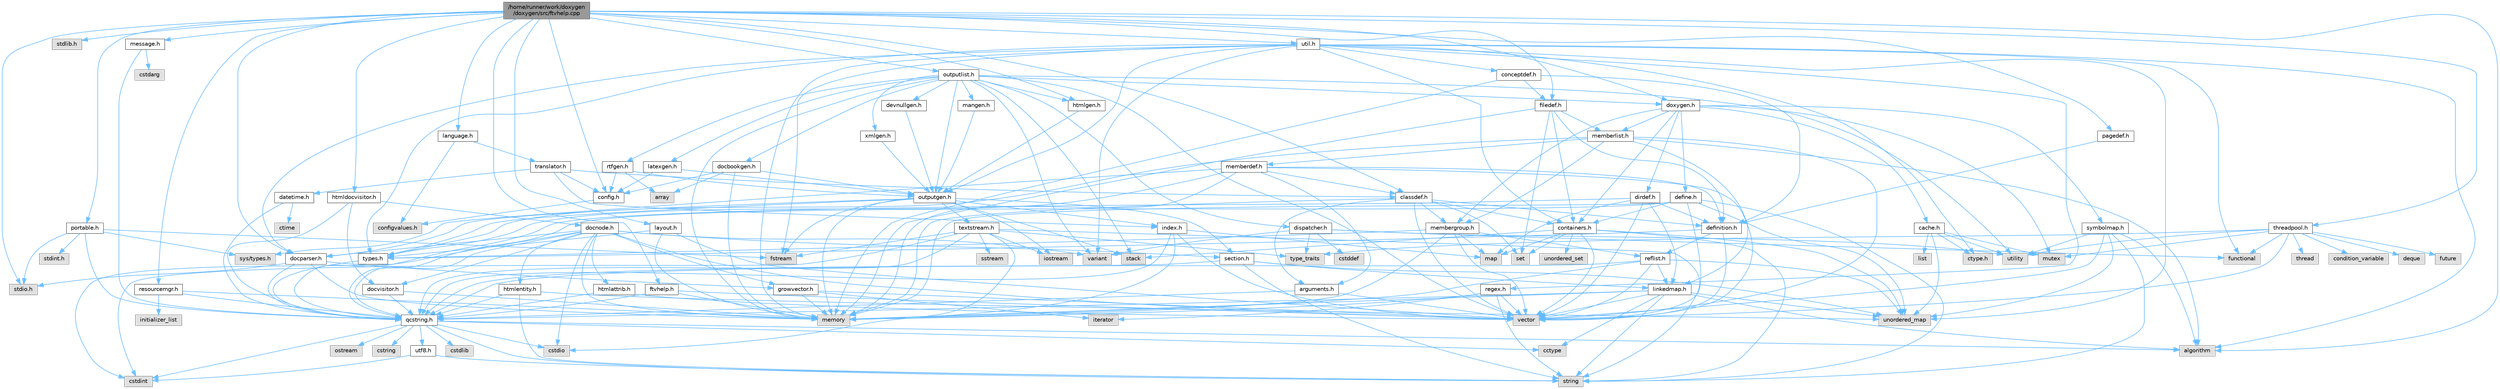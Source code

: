 digraph "/home/runner/work/doxygen/doxygen/src/ftvhelp.cpp"
{
 // INTERACTIVE_SVG=YES
 // LATEX_PDF_SIZE
  bgcolor="transparent";
  edge [fontname=Helvetica,fontsize=10,labelfontname=Helvetica,labelfontsize=10];
  node [fontname=Helvetica,fontsize=10,shape=box,height=0.2,width=0.4];
  Node1 [id="Node000001",label="/home/runner/work/doxygen\l/doxygen/src/ftvhelp.cpp",height=0.2,width=0.4,color="gray40", fillcolor="grey60", style="filled", fontcolor="black"];
  Node1 -> Node2 [id="edge1_Node000001_Node000002",color="steelblue1",style="solid"];
  Node2 [id="Node000002",label="stdio.h",height=0.2,width=0.4,color="grey60", fillcolor="#E0E0E0", style="filled"];
  Node1 -> Node3 [id="edge2_Node000001_Node000003",color="steelblue1",style="solid"];
  Node3 [id="Node000003",label="stdlib.h",height=0.2,width=0.4,color="grey60", fillcolor="#E0E0E0", style="filled"];
  Node1 -> Node4 [id="edge3_Node000001_Node000004",color="steelblue1",style="solid"];
  Node4 [id="Node000004",label="algorithm",height=0.2,width=0.4,color="grey60", fillcolor="#E0E0E0", style="filled"];
  Node1 -> Node5 [id="edge4_Node000001_Node000005",color="steelblue1",style="solid"];
  Node5 [id="Node000005",label="ftvhelp.h",height=0.2,width=0.4,color="grey40", fillcolor="white", style="filled",URL="$d2/d4a/ftvhelp_8h.html",tooltip=" "];
  Node5 -> Node6 [id="edge5_Node000005_Node000006",color="steelblue1",style="solid"];
  Node6 [id="Node000006",label="memory",height=0.2,width=0.4,color="grey60", fillcolor="#E0E0E0", style="filled"];
  Node5 -> Node7 [id="edge6_Node000005_Node000007",color="steelblue1",style="solid"];
  Node7 [id="Node000007",label="vector",height=0.2,width=0.4,color="grey60", fillcolor="#E0E0E0", style="filled"];
  Node5 -> Node8 [id="edge7_Node000005_Node000008",color="steelblue1",style="solid"];
  Node8 [id="Node000008",label="qcstring.h",height=0.2,width=0.4,color="grey40", fillcolor="white", style="filled",URL="$d7/d5c/qcstring_8h.html",tooltip=" "];
  Node8 -> Node9 [id="edge8_Node000008_Node000009",color="steelblue1",style="solid"];
  Node9 [id="Node000009",label="string",height=0.2,width=0.4,color="grey60", fillcolor="#E0E0E0", style="filled"];
  Node8 -> Node4 [id="edge9_Node000008_Node000004",color="steelblue1",style="solid"];
  Node8 -> Node10 [id="edge10_Node000008_Node000010",color="steelblue1",style="solid"];
  Node10 [id="Node000010",label="cctype",height=0.2,width=0.4,color="grey60", fillcolor="#E0E0E0", style="filled"];
  Node8 -> Node11 [id="edge11_Node000008_Node000011",color="steelblue1",style="solid"];
  Node11 [id="Node000011",label="cstring",height=0.2,width=0.4,color="grey60", fillcolor="#E0E0E0", style="filled"];
  Node8 -> Node12 [id="edge12_Node000008_Node000012",color="steelblue1",style="solid"];
  Node12 [id="Node000012",label="cstdio",height=0.2,width=0.4,color="grey60", fillcolor="#E0E0E0", style="filled"];
  Node8 -> Node13 [id="edge13_Node000008_Node000013",color="steelblue1",style="solid"];
  Node13 [id="Node000013",label="cstdlib",height=0.2,width=0.4,color="grey60", fillcolor="#E0E0E0", style="filled"];
  Node8 -> Node14 [id="edge14_Node000008_Node000014",color="steelblue1",style="solid"];
  Node14 [id="Node000014",label="cstdint",height=0.2,width=0.4,color="grey60", fillcolor="#E0E0E0", style="filled"];
  Node8 -> Node15 [id="edge15_Node000008_Node000015",color="steelblue1",style="solid"];
  Node15 [id="Node000015",label="ostream",height=0.2,width=0.4,color="grey60", fillcolor="#E0E0E0", style="filled"];
  Node8 -> Node16 [id="edge16_Node000008_Node000016",color="steelblue1",style="solid"];
  Node16 [id="Node000016",label="utf8.h",height=0.2,width=0.4,color="grey40", fillcolor="white", style="filled",URL="$db/d7c/utf8_8h.html",tooltip="Various UTF8 related helper functions."];
  Node16 -> Node14 [id="edge17_Node000016_Node000014",color="steelblue1",style="solid"];
  Node16 -> Node9 [id="edge18_Node000016_Node000009",color="steelblue1",style="solid"];
  Node1 -> Node17 [id="edge19_Node000001_Node000017",color="steelblue1",style="solid"];
  Node17 [id="Node000017",label="config.h",height=0.2,width=0.4,color="grey40", fillcolor="white", style="filled",URL="$db/d16/config_8h.html",tooltip=" "];
  Node17 -> Node18 [id="edge20_Node000017_Node000018",color="steelblue1",style="solid"];
  Node18 [id="Node000018",label="configvalues.h",height=0.2,width=0.4,color="grey60", fillcolor="#E0E0E0", style="filled"];
  Node1 -> Node19 [id="edge21_Node000001_Node000019",color="steelblue1",style="solid"];
  Node19 [id="Node000019",label="message.h",height=0.2,width=0.4,color="grey40", fillcolor="white", style="filled",URL="$d2/d0d/message_8h.html",tooltip=" "];
  Node19 -> Node20 [id="edge22_Node000019_Node000020",color="steelblue1",style="solid"];
  Node20 [id="Node000020",label="cstdarg",height=0.2,width=0.4,color="grey60", fillcolor="#E0E0E0", style="filled"];
  Node19 -> Node8 [id="edge23_Node000019_Node000008",color="steelblue1",style="solid"];
  Node1 -> Node21 [id="edge24_Node000001_Node000021",color="steelblue1",style="solid"];
  Node21 [id="Node000021",label="doxygen.h",height=0.2,width=0.4,color="grey40", fillcolor="white", style="filled",URL="$d1/da1/doxygen_8h.html",tooltip=" "];
  Node21 -> Node22 [id="edge25_Node000021_Node000022",color="steelblue1",style="solid"];
  Node22 [id="Node000022",label="mutex",height=0.2,width=0.4,color="grey60", fillcolor="#E0E0E0", style="filled"];
  Node21 -> Node23 [id="edge26_Node000021_Node000023",color="steelblue1",style="solid"];
  Node23 [id="Node000023",label="containers.h",height=0.2,width=0.4,color="grey40", fillcolor="white", style="filled",URL="$d5/d75/containers_8h.html",tooltip=" "];
  Node23 -> Node7 [id="edge27_Node000023_Node000007",color="steelblue1",style="solid"];
  Node23 -> Node9 [id="edge28_Node000023_Node000009",color="steelblue1",style="solid"];
  Node23 -> Node24 [id="edge29_Node000023_Node000024",color="steelblue1",style="solid"];
  Node24 [id="Node000024",label="set",height=0.2,width=0.4,color="grey60", fillcolor="#E0E0E0", style="filled"];
  Node23 -> Node25 [id="edge30_Node000023_Node000025",color="steelblue1",style="solid"];
  Node25 [id="Node000025",label="map",height=0.2,width=0.4,color="grey60", fillcolor="#E0E0E0", style="filled"];
  Node23 -> Node26 [id="edge31_Node000023_Node000026",color="steelblue1",style="solid"];
  Node26 [id="Node000026",label="unordered_set",height=0.2,width=0.4,color="grey60", fillcolor="#E0E0E0", style="filled"];
  Node23 -> Node27 [id="edge32_Node000023_Node000027",color="steelblue1",style="solid"];
  Node27 [id="Node000027",label="unordered_map",height=0.2,width=0.4,color="grey60", fillcolor="#E0E0E0", style="filled"];
  Node23 -> Node28 [id="edge33_Node000023_Node000028",color="steelblue1",style="solid"];
  Node28 [id="Node000028",label="stack",height=0.2,width=0.4,color="grey60", fillcolor="#E0E0E0", style="filled"];
  Node21 -> Node29 [id="edge34_Node000021_Node000029",color="steelblue1",style="solid"];
  Node29 [id="Node000029",label="membergroup.h",height=0.2,width=0.4,color="grey40", fillcolor="white", style="filled",URL="$d9/d11/membergroup_8h.html",tooltip=" "];
  Node29 -> Node7 [id="edge35_Node000029_Node000007",color="steelblue1",style="solid"];
  Node29 -> Node25 [id="edge36_Node000029_Node000025",color="steelblue1",style="solid"];
  Node29 -> Node6 [id="edge37_Node000029_Node000006",color="steelblue1",style="solid"];
  Node29 -> Node30 [id="edge38_Node000029_Node000030",color="steelblue1",style="solid"];
  Node30 [id="Node000030",label="types.h",height=0.2,width=0.4,color="grey40", fillcolor="white", style="filled",URL="$d9/d49/types_8h.html",tooltip="This file contains a number of basic enums and types."];
  Node30 -> Node8 [id="edge39_Node000030_Node000008",color="steelblue1",style="solid"];
  Node29 -> Node31 [id="edge40_Node000029_Node000031",color="steelblue1",style="solid"];
  Node31 [id="Node000031",label="reflist.h",height=0.2,width=0.4,color="grey40", fillcolor="white", style="filled",URL="$d1/d02/reflist_8h.html",tooltip=" "];
  Node31 -> Node7 [id="edge41_Node000031_Node000007",color="steelblue1",style="solid"];
  Node31 -> Node27 [id="edge42_Node000031_Node000027",color="steelblue1",style="solid"];
  Node31 -> Node6 [id="edge43_Node000031_Node000006",color="steelblue1",style="solid"];
  Node31 -> Node8 [id="edge44_Node000031_Node000008",color="steelblue1",style="solid"];
  Node31 -> Node32 [id="edge45_Node000031_Node000032",color="steelblue1",style="solid"];
  Node32 [id="Node000032",label="linkedmap.h",height=0.2,width=0.4,color="grey40", fillcolor="white", style="filled",URL="$da/de1/linkedmap_8h.html",tooltip=" "];
  Node32 -> Node27 [id="edge46_Node000032_Node000027",color="steelblue1",style="solid"];
  Node32 -> Node7 [id="edge47_Node000032_Node000007",color="steelblue1",style="solid"];
  Node32 -> Node6 [id="edge48_Node000032_Node000006",color="steelblue1",style="solid"];
  Node32 -> Node9 [id="edge49_Node000032_Node000009",color="steelblue1",style="solid"];
  Node32 -> Node4 [id="edge50_Node000032_Node000004",color="steelblue1",style="solid"];
  Node32 -> Node10 [id="edge51_Node000032_Node000010",color="steelblue1",style="solid"];
  Node32 -> Node8 [id="edge52_Node000032_Node000008",color="steelblue1",style="solid"];
  Node21 -> Node33 [id="edge53_Node000021_Node000033",color="steelblue1",style="solid"];
  Node33 [id="Node000033",label="dirdef.h",height=0.2,width=0.4,color="grey40", fillcolor="white", style="filled",URL="$d6/d15/dirdef_8h.html",tooltip=" "];
  Node33 -> Node7 [id="edge54_Node000033_Node000007",color="steelblue1",style="solid"];
  Node33 -> Node25 [id="edge55_Node000033_Node000025",color="steelblue1",style="solid"];
  Node33 -> Node8 [id="edge56_Node000033_Node000008",color="steelblue1",style="solid"];
  Node33 -> Node32 [id="edge57_Node000033_Node000032",color="steelblue1",style="solid"];
  Node33 -> Node34 [id="edge58_Node000033_Node000034",color="steelblue1",style="solid"];
  Node34 [id="Node000034",label="definition.h",height=0.2,width=0.4,color="grey40", fillcolor="white", style="filled",URL="$df/da1/definition_8h.html",tooltip=" "];
  Node34 -> Node7 [id="edge59_Node000034_Node000007",color="steelblue1",style="solid"];
  Node34 -> Node30 [id="edge60_Node000034_Node000030",color="steelblue1",style="solid"];
  Node34 -> Node31 [id="edge61_Node000034_Node000031",color="steelblue1",style="solid"];
  Node21 -> Node35 [id="edge62_Node000021_Node000035",color="steelblue1",style="solid"];
  Node35 [id="Node000035",label="memberlist.h",height=0.2,width=0.4,color="grey40", fillcolor="white", style="filled",URL="$dd/d78/memberlist_8h.html",tooltip=" "];
  Node35 -> Node7 [id="edge63_Node000035_Node000007",color="steelblue1",style="solid"];
  Node35 -> Node4 [id="edge64_Node000035_Node000004",color="steelblue1",style="solid"];
  Node35 -> Node36 [id="edge65_Node000035_Node000036",color="steelblue1",style="solid"];
  Node36 [id="Node000036",label="memberdef.h",height=0.2,width=0.4,color="grey40", fillcolor="white", style="filled",URL="$d4/d46/memberdef_8h.html",tooltip=" "];
  Node36 -> Node7 [id="edge66_Node000036_Node000007",color="steelblue1",style="solid"];
  Node36 -> Node6 [id="edge67_Node000036_Node000006",color="steelblue1",style="solid"];
  Node36 -> Node37 [id="edge68_Node000036_Node000037",color="steelblue1",style="solid"];
  Node37 [id="Node000037",label="sys/types.h",height=0.2,width=0.4,color="grey60", fillcolor="#E0E0E0", style="filled"];
  Node36 -> Node30 [id="edge69_Node000036_Node000030",color="steelblue1",style="solid"];
  Node36 -> Node34 [id="edge70_Node000036_Node000034",color="steelblue1",style="solid"];
  Node36 -> Node38 [id="edge71_Node000036_Node000038",color="steelblue1",style="solid"];
  Node38 [id="Node000038",label="arguments.h",height=0.2,width=0.4,color="grey40", fillcolor="white", style="filled",URL="$df/d9b/arguments_8h.html",tooltip=" "];
  Node38 -> Node7 [id="edge72_Node000038_Node000007",color="steelblue1",style="solid"];
  Node38 -> Node8 [id="edge73_Node000038_Node000008",color="steelblue1",style="solid"];
  Node36 -> Node39 [id="edge74_Node000036_Node000039",color="steelblue1",style="solid"];
  Node39 [id="Node000039",label="classdef.h",height=0.2,width=0.4,color="grey40", fillcolor="white", style="filled",URL="$d1/da6/classdef_8h.html",tooltip=" "];
  Node39 -> Node6 [id="edge75_Node000039_Node000006",color="steelblue1",style="solid"];
  Node39 -> Node7 [id="edge76_Node000039_Node000007",color="steelblue1",style="solid"];
  Node39 -> Node24 [id="edge77_Node000039_Node000024",color="steelblue1",style="solid"];
  Node39 -> Node23 [id="edge78_Node000039_Node000023",color="steelblue1",style="solid"];
  Node39 -> Node34 [id="edge79_Node000039_Node000034",color="steelblue1",style="solid"];
  Node39 -> Node38 [id="edge80_Node000039_Node000038",color="steelblue1",style="solid"];
  Node39 -> Node29 [id="edge81_Node000039_Node000029",color="steelblue1",style="solid"];
  Node35 -> Node32 [id="edge82_Node000035_Node000032",color="steelblue1",style="solid"];
  Node35 -> Node30 [id="edge83_Node000035_Node000030",color="steelblue1",style="solid"];
  Node35 -> Node29 [id="edge84_Node000035_Node000029",color="steelblue1",style="solid"];
  Node21 -> Node40 [id="edge85_Node000021_Node000040",color="steelblue1",style="solid"];
  Node40 [id="Node000040",label="define.h",height=0.2,width=0.4,color="grey40", fillcolor="white", style="filled",URL="$df/d67/define_8h.html",tooltip=" "];
  Node40 -> Node7 [id="edge86_Node000040_Node000007",color="steelblue1",style="solid"];
  Node40 -> Node6 [id="edge87_Node000040_Node000006",color="steelblue1",style="solid"];
  Node40 -> Node9 [id="edge88_Node000040_Node000009",color="steelblue1",style="solid"];
  Node40 -> Node27 [id="edge89_Node000040_Node000027",color="steelblue1",style="solid"];
  Node40 -> Node8 [id="edge90_Node000040_Node000008",color="steelblue1",style="solid"];
  Node40 -> Node23 [id="edge91_Node000040_Node000023",color="steelblue1",style="solid"];
  Node21 -> Node41 [id="edge92_Node000021_Node000041",color="steelblue1",style="solid"];
  Node41 [id="Node000041",label="cache.h",height=0.2,width=0.4,color="grey40", fillcolor="white", style="filled",URL="$d3/d26/cache_8h.html",tooltip=" "];
  Node41 -> Node42 [id="edge93_Node000041_Node000042",color="steelblue1",style="solid"];
  Node42 [id="Node000042",label="list",height=0.2,width=0.4,color="grey60", fillcolor="#E0E0E0", style="filled"];
  Node41 -> Node27 [id="edge94_Node000041_Node000027",color="steelblue1",style="solid"];
  Node41 -> Node22 [id="edge95_Node000041_Node000022",color="steelblue1",style="solid"];
  Node41 -> Node43 [id="edge96_Node000041_Node000043",color="steelblue1",style="solid"];
  Node43 [id="Node000043",label="utility",height=0.2,width=0.4,color="grey60", fillcolor="#E0E0E0", style="filled"];
  Node41 -> Node44 [id="edge97_Node000041_Node000044",color="steelblue1",style="solid"];
  Node44 [id="Node000044",label="ctype.h",height=0.2,width=0.4,color="grey60", fillcolor="#E0E0E0", style="filled"];
  Node21 -> Node45 [id="edge98_Node000021_Node000045",color="steelblue1",style="solid"];
  Node45 [id="Node000045",label="symbolmap.h",height=0.2,width=0.4,color="grey40", fillcolor="white", style="filled",URL="$d7/ddd/symbolmap_8h.html",tooltip=" "];
  Node45 -> Node4 [id="edge99_Node000045_Node000004",color="steelblue1",style="solid"];
  Node45 -> Node27 [id="edge100_Node000045_Node000027",color="steelblue1",style="solid"];
  Node45 -> Node7 [id="edge101_Node000045_Node000007",color="steelblue1",style="solid"];
  Node45 -> Node9 [id="edge102_Node000045_Node000009",color="steelblue1",style="solid"];
  Node45 -> Node43 [id="edge103_Node000045_Node000043",color="steelblue1",style="solid"];
  Node1 -> Node46 [id="edge104_Node000001_Node000046",color="steelblue1",style="solid"];
  Node46 [id="Node000046",label="language.h",height=0.2,width=0.4,color="grey40", fillcolor="white", style="filled",URL="$d8/dce/language_8h.html",tooltip=" "];
  Node46 -> Node47 [id="edge105_Node000046_Node000047",color="steelblue1",style="solid"];
  Node47 [id="Node000047",label="translator.h",height=0.2,width=0.4,color="grey40", fillcolor="white", style="filled",URL="$d9/df1/translator_8h.html",tooltip=" "];
  Node47 -> Node39 [id="edge106_Node000047_Node000039",color="steelblue1",style="solid"];
  Node47 -> Node17 [id="edge107_Node000047_Node000017",color="steelblue1",style="solid"];
  Node47 -> Node48 [id="edge108_Node000047_Node000048",color="steelblue1",style="solid"];
  Node48 [id="Node000048",label="datetime.h",height=0.2,width=0.4,color="grey40", fillcolor="white", style="filled",URL="$de/d1b/datetime_8h.html",tooltip=" "];
  Node48 -> Node49 [id="edge109_Node000048_Node000049",color="steelblue1",style="solid"];
  Node49 [id="Node000049",label="ctime",height=0.2,width=0.4,color="grey60", fillcolor="#E0E0E0", style="filled"];
  Node48 -> Node8 [id="edge110_Node000048_Node000008",color="steelblue1",style="solid"];
  Node47 -> Node50 [id="edge111_Node000047_Node000050",color="steelblue1",style="solid"];
  Node50 [id="Node000050",label="index.h",height=0.2,width=0.4,color="grey40", fillcolor="white", style="filled",URL="$d1/db5/index_8h.html",tooltip=" "];
  Node50 -> Node6 [id="edge112_Node000050_Node000006",color="steelblue1",style="solid"];
  Node50 -> Node7 [id="edge113_Node000050_Node000007",color="steelblue1",style="solid"];
  Node50 -> Node25 [id="edge114_Node000050_Node000025",color="steelblue1",style="solid"];
  Node50 -> Node8 [id="edge115_Node000050_Node000008",color="steelblue1",style="solid"];
  Node46 -> Node18 [id="edge116_Node000046_Node000018",color="steelblue1",style="solid"];
  Node1 -> Node51 [id="edge117_Node000001_Node000051",color="steelblue1",style="solid"];
  Node51 [id="Node000051",label="htmlgen.h",height=0.2,width=0.4,color="grey40", fillcolor="white", style="filled",URL="$d8/d56/htmlgen_8h.html",tooltip=" "];
  Node51 -> Node52 [id="edge118_Node000051_Node000052",color="steelblue1",style="solid"];
  Node52 [id="Node000052",label="outputgen.h",height=0.2,width=0.4,color="grey40", fillcolor="white", style="filled",URL="$df/d06/outputgen_8h.html",tooltip=" "];
  Node52 -> Node6 [id="edge119_Node000052_Node000006",color="steelblue1",style="solid"];
  Node52 -> Node28 [id="edge120_Node000052_Node000028",color="steelblue1",style="solid"];
  Node52 -> Node53 [id="edge121_Node000052_Node000053",color="steelblue1",style="solid"];
  Node53 [id="Node000053",label="iostream",height=0.2,width=0.4,color="grey60", fillcolor="#E0E0E0", style="filled"];
  Node52 -> Node54 [id="edge122_Node000052_Node000054",color="steelblue1",style="solid"];
  Node54 [id="Node000054",label="fstream",height=0.2,width=0.4,color="grey60", fillcolor="#E0E0E0", style="filled"];
  Node52 -> Node30 [id="edge123_Node000052_Node000030",color="steelblue1",style="solid"];
  Node52 -> Node50 [id="edge124_Node000052_Node000050",color="steelblue1",style="solid"];
  Node52 -> Node55 [id="edge125_Node000052_Node000055",color="steelblue1",style="solid"];
  Node55 [id="Node000055",label="section.h",height=0.2,width=0.4,color="grey40", fillcolor="white", style="filled",URL="$d1/d2a/section_8h.html",tooltip=" "];
  Node55 -> Node9 [id="edge126_Node000055_Node000009",color="steelblue1",style="solid"];
  Node55 -> Node27 [id="edge127_Node000055_Node000027",color="steelblue1",style="solid"];
  Node55 -> Node8 [id="edge128_Node000055_Node000008",color="steelblue1",style="solid"];
  Node55 -> Node32 [id="edge129_Node000055_Node000032",color="steelblue1",style="solid"];
  Node52 -> Node56 [id="edge130_Node000052_Node000056",color="steelblue1",style="solid"];
  Node56 [id="Node000056",label="textstream.h",height=0.2,width=0.4,color="grey40", fillcolor="white", style="filled",URL="$d4/d7d/textstream_8h.html",tooltip=" "];
  Node56 -> Node9 [id="edge131_Node000056_Node000009",color="steelblue1",style="solid"];
  Node56 -> Node53 [id="edge132_Node000056_Node000053",color="steelblue1",style="solid"];
  Node56 -> Node57 [id="edge133_Node000056_Node000057",color="steelblue1",style="solid"];
  Node57 [id="Node000057",label="sstream",height=0.2,width=0.4,color="grey60", fillcolor="#E0E0E0", style="filled"];
  Node56 -> Node14 [id="edge134_Node000056_Node000014",color="steelblue1",style="solid"];
  Node56 -> Node12 [id="edge135_Node000056_Node000012",color="steelblue1",style="solid"];
  Node56 -> Node54 [id="edge136_Node000056_Node000054",color="steelblue1",style="solid"];
  Node56 -> Node58 [id="edge137_Node000056_Node000058",color="steelblue1",style="solid"];
  Node58 [id="Node000058",label="type_traits",height=0.2,width=0.4,color="grey60", fillcolor="#E0E0E0", style="filled"];
  Node56 -> Node8 [id="edge138_Node000056_Node000008",color="steelblue1",style="solid"];
  Node52 -> Node59 [id="edge139_Node000052_Node000059",color="steelblue1",style="solid"];
  Node59 [id="Node000059",label="docparser.h",height=0.2,width=0.4,color="grey40", fillcolor="white", style="filled",URL="$de/d9c/docparser_8h.html",tooltip=" "];
  Node59 -> Node2 [id="edge140_Node000059_Node000002",color="steelblue1",style="solid"];
  Node59 -> Node6 [id="edge141_Node000059_Node000006",color="steelblue1",style="solid"];
  Node59 -> Node8 [id="edge142_Node000059_Node000008",color="steelblue1",style="solid"];
  Node59 -> Node60 [id="edge143_Node000059_Node000060",color="steelblue1",style="solid"];
  Node60 [id="Node000060",label="growvector.h",height=0.2,width=0.4,color="grey40", fillcolor="white", style="filled",URL="$d7/d50/growvector_8h.html",tooltip=" "];
  Node60 -> Node7 [id="edge144_Node000060_Node000007",color="steelblue1",style="solid"];
  Node60 -> Node6 [id="edge145_Node000060_Node000006",color="steelblue1",style="solid"];
  Node60 -> Node61 [id="edge146_Node000060_Node000061",color="steelblue1",style="solid"];
  Node61 [id="Node000061",label="iterator",height=0.2,width=0.4,color="grey60", fillcolor="#E0E0E0", style="filled"];
  Node1 -> Node62 [id="edge147_Node000001_Node000062",color="steelblue1",style="solid"];
  Node62 [id="Node000062",label="layout.h",height=0.2,width=0.4,color="grey40", fillcolor="white", style="filled",URL="$db/d51/layout_8h.html",tooltip=" "];
  Node62 -> Node6 [id="edge148_Node000062_Node000006",color="steelblue1",style="solid"];
  Node62 -> Node7 [id="edge149_Node000062_Node000007",color="steelblue1",style="solid"];
  Node62 -> Node30 [id="edge150_Node000062_Node000030",color="steelblue1",style="solid"];
  Node1 -> Node63 [id="edge151_Node000001_Node000063",color="steelblue1",style="solid"];
  Node63 [id="Node000063",label="pagedef.h",height=0.2,width=0.4,color="grey40", fillcolor="white", style="filled",URL="$dd/d66/pagedef_8h.html",tooltip=" "];
  Node63 -> Node34 [id="edge152_Node000063_Node000034",color="steelblue1",style="solid"];
  Node1 -> Node59 [id="edge153_Node000001_Node000059",color="steelblue1",style="solid"];
  Node1 -> Node64 [id="edge154_Node000001_Node000064",color="steelblue1",style="solid"];
  Node64 [id="Node000064",label="htmldocvisitor.h",height=0.2,width=0.4,color="grey40", fillcolor="white", style="filled",URL="$d0/d71/htmldocvisitor_8h.html",tooltip=" "];
  Node64 -> Node65 [id="edge155_Node000064_Node000065",color="steelblue1",style="solid"];
  Node65 [id="Node000065",label="docvisitor.h",height=0.2,width=0.4,color="grey40", fillcolor="white", style="filled",URL="$d2/d3c/docvisitor_8h.html",tooltip=" "];
  Node65 -> Node6 [id="edge156_Node000065_Node000006",color="steelblue1",style="solid"];
  Node65 -> Node8 [id="edge157_Node000065_Node000008",color="steelblue1",style="solid"];
  Node64 -> Node66 [id="edge158_Node000064_Node000066",color="steelblue1",style="solid"];
  Node66 [id="Node000066",label="docnode.h",height=0.2,width=0.4,color="grey40", fillcolor="white", style="filled",URL="$de/d2b/docnode_8h.html",tooltip=" "];
  Node66 -> Node12 [id="edge159_Node000066_Node000012",color="steelblue1",style="solid"];
  Node66 -> Node14 [id="edge160_Node000066_Node000014",color="steelblue1",style="solid"];
  Node66 -> Node7 [id="edge161_Node000066_Node000007",color="steelblue1",style="solid"];
  Node66 -> Node6 [id="edge162_Node000066_Node000006",color="steelblue1",style="solid"];
  Node66 -> Node67 [id="edge163_Node000066_Node000067",color="steelblue1",style="solid"];
  Node67 [id="Node000067",label="variant",height=0.2,width=0.4,color="grey60", fillcolor="#E0E0E0", style="filled"];
  Node66 -> Node8 [id="edge164_Node000066_Node000008",color="steelblue1",style="solid"];
  Node66 -> Node65 [id="edge165_Node000066_Node000065",color="steelblue1",style="solid"];
  Node66 -> Node59 [id="edge166_Node000066_Node000059",color="steelblue1",style="solid"];
  Node66 -> Node68 [id="edge167_Node000066_Node000068",color="steelblue1",style="solid"];
  Node68 [id="Node000068",label="htmlattrib.h",height=0.2,width=0.4,color="grey40", fillcolor="white", style="filled",URL="$d0/d73/htmlattrib_8h.html",tooltip=" "];
  Node68 -> Node7 [id="edge168_Node000068_Node000007",color="steelblue1",style="solid"];
  Node68 -> Node8 [id="edge169_Node000068_Node000008",color="steelblue1",style="solid"];
  Node66 -> Node69 [id="edge170_Node000066_Node000069",color="steelblue1",style="solid"];
  Node69 [id="Node000069",label="htmlentity.h",height=0.2,width=0.4,color="grey40", fillcolor="white", style="filled",URL="$db/dc6/htmlentity_8h.html",tooltip=" "];
  Node69 -> Node27 [id="edge171_Node000069_Node000027",color="steelblue1",style="solid"];
  Node69 -> Node9 [id="edge172_Node000069_Node000009",color="steelblue1",style="solid"];
  Node69 -> Node8 [id="edge173_Node000069_Node000008",color="steelblue1",style="solid"];
  Node66 -> Node60 [id="edge174_Node000066_Node000060",color="steelblue1",style="solid"];
  Node66 -> Node55 [id="edge175_Node000066_Node000055",color="steelblue1",style="solid"];
  Node64 -> Node8 [id="edge176_Node000064_Node000008",color="steelblue1",style="solid"];
  Node1 -> Node70 [id="edge177_Node000001_Node000070",color="steelblue1",style="solid"];
  Node70 [id="Node000070",label="filedef.h",height=0.2,width=0.4,color="grey40", fillcolor="white", style="filled",URL="$d4/d3a/filedef_8h.html",tooltip=" "];
  Node70 -> Node6 [id="edge178_Node000070_Node000006",color="steelblue1",style="solid"];
  Node70 -> Node24 [id="edge179_Node000070_Node000024",color="steelblue1",style="solid"];
  Node70 -> Node34 [id="edge180_Node000070_Node000034",color="steelblue1",style="solid"];
  Node70 -> Node35 [id="edge181_Node000070_Node000035",color="steelblue1",style="solid"];
  Node70 -> Node23 [id="edge182_Node000070_Node000023",color="steelblue1",style="solid"];
  Node1 -> Node39 [id="edge183_Node000001_Node000039",color="steelblue1",style="solid"];
  Node1 -> Node71 [id="edge184_Node000001_Node000071",color="steelblue1",style="solid"];
  Node71 [id="Node000071",label="util.h",height=0.2,width=0.4,color="grey40", fillcolor="white", style="filled",URL="$d8/d3c/util_8h.html",tooltip="A bunch of utility functions."];
  Node71 -> Node6 [id="edge185_Node000071_Node000006",color="steelblue1",style="solid"];
  Node71 -> Node27 [id="edge186_Node000071_Node000027",color="steelblue1",style="solid"];
  Node71 -> Node4 [id="edge187_Node000071_Node000004",color="steelblue1",style="solid"];
  Node71 -> Node72 [id="edge188_Node000071_Node000072",color="steelblue1",style="solid"];
  Node72 [id="Node000072",label="functional",height=0.2,width=0.4,color="grey60", fillcolor="#E0E0E0", style="filled"];
  Node71 -> Node54 [id="edge189_Node000071_Node000054",color="steelblue1",style="solid"];
  Node71 -> Node67 [id="edge190_Node000071_Node000067",color="steelblue1",style="solid"];
  Node71 -> Node44 [id="edge191_Node000071_Node000044",color="steelblue1",style="solid"];
  Node71 -> Node30 [id="edge192_Node000071_Node000030",color="steelblue1",style="solid"];
  Node71 -> Node59 [id="edge193_Node000071_Node000059",color="steelblue1",style="solid"];
  Node71 -> Node23 [id="edge194_Node000071_Node000023",color="steelblue1",style="solid"];
  Node71 -> Node52 [id="edge195_Node000071_Node000052",color="steelblue1",style="solid"];
  Node71 -> Node73 [id="edge196_Node000071_Node000073",color="steelblue1",style="solid"];
  Node73 [id="Node000073",label="regex.h",height=0.2,width=0.4,color="grey40", fillcolor="white", style="filled",URL="$d1/d21/regex_8h.html",tooltip=" "];
  Node73 -> Node6 [id="edge197_Node000073_Node000006",color="steelblue1",style="solid"];
  Node73 -> Node9 [id="edge198_Node000073_Node000009",color="steelblue1",style="solid"];
  Node73 -> Node7 [id="edge199_Node000073_Node000007",color="steelblue1",style="solid"];
  Node73 -> Node61 [id="edge200_Node000073_Node000061",color="steelblue1",style="solid"];
  Node71 -> Node74 [id="edge201_Node000071_Node000074",color="steelblue1",style="solid"];
  Node74 [id="Node000074",label="conceptdef.h",height=0.2,width=0.4,color="grey40", fillcolor="white", style="filled",URL="$da/df1/conceptdef_8h.html",tooltip=" "];
  Node74 -> Node6 [id="edge202_Node000074_Node000006",color="steelblue1",style="solid"];
  Node74 -> Node34 [id="edge203_Node000074_Node000034",color="steelblue1",style="solid"];
  Node74 -> Node70 [id="edge204_Node000074_Node000070",color="steelblue1",style="solid"];
  Node1 -> Node75 [id="edge205_Node000001_Node000075",color="steelblue1",style="solid"];
  Node75 [id="Node000075",label="resourcemgr.h",height=0.2,width=0.4,color="grey40", fillcolor="white", style="filled",URL="$d6/d07/resourcemgr_8h.html",tooltip=" "];
  Node75 -> Node6 [id="edge206_Node000075_Node000006",color="steelblue1",style="solid"];
  Node75 -> Node76 [id="edge207_Node000075_Node000076",color="steelblue1",style="solid"];
  Node76 [id="Node000076",label="initializer_list",height=0.2,width=0.4,color="grey60", fillcolor="#E0E0E0", style="filled"];
  Node75 -> Node8 [id="edge208_Node000075_Node000008",color="steelblue1",style="solid"];
  Node1 -> Node77 [id="edge209_Node000001_Node000077",color="steelblue1",style="solid"];
  Node77 [id="Node000077",label="portable.h",height=0.2,width=0.4,color="grey40", fillcolor="white", style="filled",URL="$d2/de2/portable_8h.html",tooltip="Portable versions of functions that are platform dependent."];
  Node77 -> Node2 [id="edge210_Node000077_Node000002",color="steelblue1",style="solid"];
  Node77 -> Node37 [id="edge211_Node000077_Node000037",color="steelblue1",style="solid"];
  Node77 -> Node78 [id="edge212_Node000077_Node000078",color="steelblue1",style="solid"];
  Node78 [id="Node000078",label="stdint.h",height=0.2,width=0.4,color="grey60", fillcolor="#E0E0E0", style="filled"];
  Node77 -> Node54 [id="edge213_Node000077_Node000054",color="steelblue1",style="solid"];
  Node77 -> Node8 [id="edge214_Node000077_Node000008",color="steelblue1",style="solid"];
  Node1 -> Node79 [id="edge215_Node000001_Node000079",color="steelblue1",style="solid"];
  Node79 [id="Node000079",label="outputlist.h",height=0.2,width=0.4,color="grey40", fillcolor="white", style="filled",URL="$d2/db9/outputlist_8h.html",tooltip=" "];
  Node79 -> Node43 [id="edge216_Node000079_Node000043",color="steelblue1",style="solid"];
  Node79 -> Node7 [id="edge217_Node000079_Node000007",color="steelblue1",style="solid"];
  Node79 -> Node6 [id="edge218_Node000079_Node000006",color="steelblue1",style="solid"];
  Node79 -> Node67 [id="edge219_Node000079_Node000067",color="steelblue1",style="solid"];
  Node79 -> Node28 [id="edge220_Node000079_Node000028",color="steelblue1",style="solid"];
  Node79 -> Node52 [id="edge221_Node000079_Node000052",color="steelblue1",style="solid"];
  Node79 -> Node21 [id="edge222_Node000079_Node000021",color="steelblue1",style="solid"];
  Node79 -> Node80 [id="edge223_Node000079_Node000080",color="steelblue1",style="solid"];
  Node80 [id="Node000080",label="dispatcher.h",height=0.2,width=0.4,color="grey40", fillcolor="white", style="filled",URL="$da/d73/dispatcher_8h.html",tooltip=" "];
  Node80 -> Node81 [id="edge224_Node000080_Node000081",color="steelblue1",style="solid"];
  Node81 [id="Node000081",label="cstddef",height=0.2,width=0.4,color="grey60", fillcolor="#E0E0E0", style="filled"];
  Node80 -> Node43 [id="edge225_Node000080_Node000043",color="steelblue1",style="solid"];
  Node80 -> Node72 [id="edge226_Node000080_Node000072",color="steelblue1",style="solid"];
  Node80 -> Node67 [id="edge227_Node000080_Node000067",color="steelblue1",style="solid"];
  Node80 -> Node58 [id="edge228_Node000080_Node000058",color="steelblue1",style="solid"];
  Node79 -> Node51 [id="edge229_Node000079_Node000051",color="steelblue1",style="solid"];
  Node79 -> Node82 [id="edge230_Node000079_Node000082",color="steelblue1",style="solid"];
  Node82 [id="Node000082",label="latexgen.h",height=0.2,width=0.4,color="grey40", fillcolor="white", style="filled",URL="$d6/d9c/latexgen_8h.html",tooltip=" "];
  Node82 -> Node17 [id="edge231_Node000082_Node000017",color="steelblue1",style="solid"];
  Node82 -> Node52 [id="edge232_Node000082_Node000052",color="steelblue1",style="solid"];
  Node79 -> Node83 [id="edge233_Node000079_Node000083",color="steelblue1",style="solid"];
  Node83 [id="Node000083",label="rtfgen.h",height=0.2,width=0.4,color="grey40", fillcolor="white", style="filled",URL="$d4/daa/rtfgen_8h.html",tooltip=" "];
  Node83 -> Node84 [id="edge234_Node000083_Node000084",color="steelblue1",style="solid"];
  Node84 [id="Node000084",label="array",height=0.2,width=0.4,color="grey60", fillcolor="#E0E0E0", style="filled"];
  Node83 -> Node17 [id="edge235_Node000083_Node000017",color="steelblue1",style="solid"];
  Node83 -> Node52 [id="edge236_Node000083_Node000052",color="steelblue1",style="solid"];
  Node79 -> Node85 [id="edge237_Node000079_Node000085",color="steelblue1",style="solid"];
  Node85 [id="Node000085",label="mangen.h",height=0.2,width=0.4,color="grey40", fillcolor="white", style="filled",URL="$da/dc0/mangen_8h.html",tooltip=" "];
  Node85 -> Node52 [id="edge238_Node000085_Node000052",color="steelblue1",style="solid"];
  Node79 -> Node86 [id="edge239_Node000079_Node000086",color="steelblue1",style="solid"];
  Node86 [id="Node000086",label="docbookgen.h",height=0.2,width=0.4,color="grey40", fillcolor="white", style="filled",URL="$de/dea/docbookgen_8h.html",tooltip=" "];
  Node86 -> Node6 [id="edge240_Node000086_Node000006",color="steelblue1",style="solid"];
  Node86 -> Node84 [id="edge241_Node000086_Node000084",color="steelblue1",style="solid"];
  Node86 -> Node17 [id="edge242_Node000086_Node000017",color="steelblue1",style="solid"];
  Node86 -> Node52 [id="edge243_Node000086_Node000052",color="steelblue1",style="solid"];
  Node79 -> Node87 [id="edge244_Node000079_Node000087",color="steelblue1",style="solid"];
  Node87 [id="Node000087",label="xmlgen.h",height=0.2,width=0.4,color="grey40", fillcolor="white", style="filled",URL="$d9/d67/xmlgen_8h.html",tooltip=" "];
  Node87 -> Node52 [id="edge245_Node000087_Node000052",color="steelblue1",style="solid"];
  Node79 -> Node88 [id="edge246_Node000079_Node000088",color="steelblue1",style="solid"];
  Node88 [id="Node000088",label="devnullgen.h",height=0.2,width=0.4,color="grey40", fillcolor="white", style="filled",URL="$d8/de5/devnullgen_8h.html",tooltip=" "];
  Node88 -> Node52 [id="edge247_Node000088_Node000052",color="steelblue1",style="solid"];
  Node1 -> Node89 [id="edge248_Node000001_Node000089",color="steelblue1",style="solid"];
  Node89 [id="Node000089",label="threadpool.h",height=0.2,width=0.4,color="grey40", fillcolor="white", style="filled",URL="$d3/d40/threadpool_8h.html",tooltip=" "];
  Node89 -> Node90 [id="edge249_Node000089_Node000090",color="steelblue1",style="solid"];
  Node90 [id="Node000090",label="condition_variable",height=0.2,width=0.4,color="grey60", fillcolor="#E0E0E0", style="filled"];
  Node89 -> Node91 [id="edge250_Node000089_Node000091",color="steelblue1",style="solid"];
  Node91 [id="Node000091",label="deque",height=0.2,width=0.4,color="grey60", fillcolor="#E0E0E0", style="filled"];
  Node89 -> Node72 [id="edge251_Node000089_Node000072",color="steelblue1",style="solid"];
  Node89 -> Node92 [id="edge252_Node000089_Node000092",color="steelblue1",style="solid"];
  Node92 [id="Node000092",label="future",height=0.2,width=0.4,color="grey60", fillcolor="#E0E0E0", style="filled"];
  Node89 -> Node22 [id="edge253_Node000089_Node000022",color="steelblue1",style="solid"];
  Node89 -> Node93 [id="edge254_Node000089_Node000093",color="steelblue1",style="solid"];
  Node93 [id="Node000093",label="thread",height=0.2,width=0.4,color="grey60", fillcolor="#E0E0E0", style="filled"];
  Node89 -> Node58 [id="edge255_Node000089_Node000058",color="steelblue1",style="solid"];
  Node89 -> Node43 [id="edge256_Node000089_Node000043",color="steelblue1",style="solid"];
  Node89 -> Node7 [id="edge257_Node000089_Node000007",color="steelblue1",style="solid"];
}
